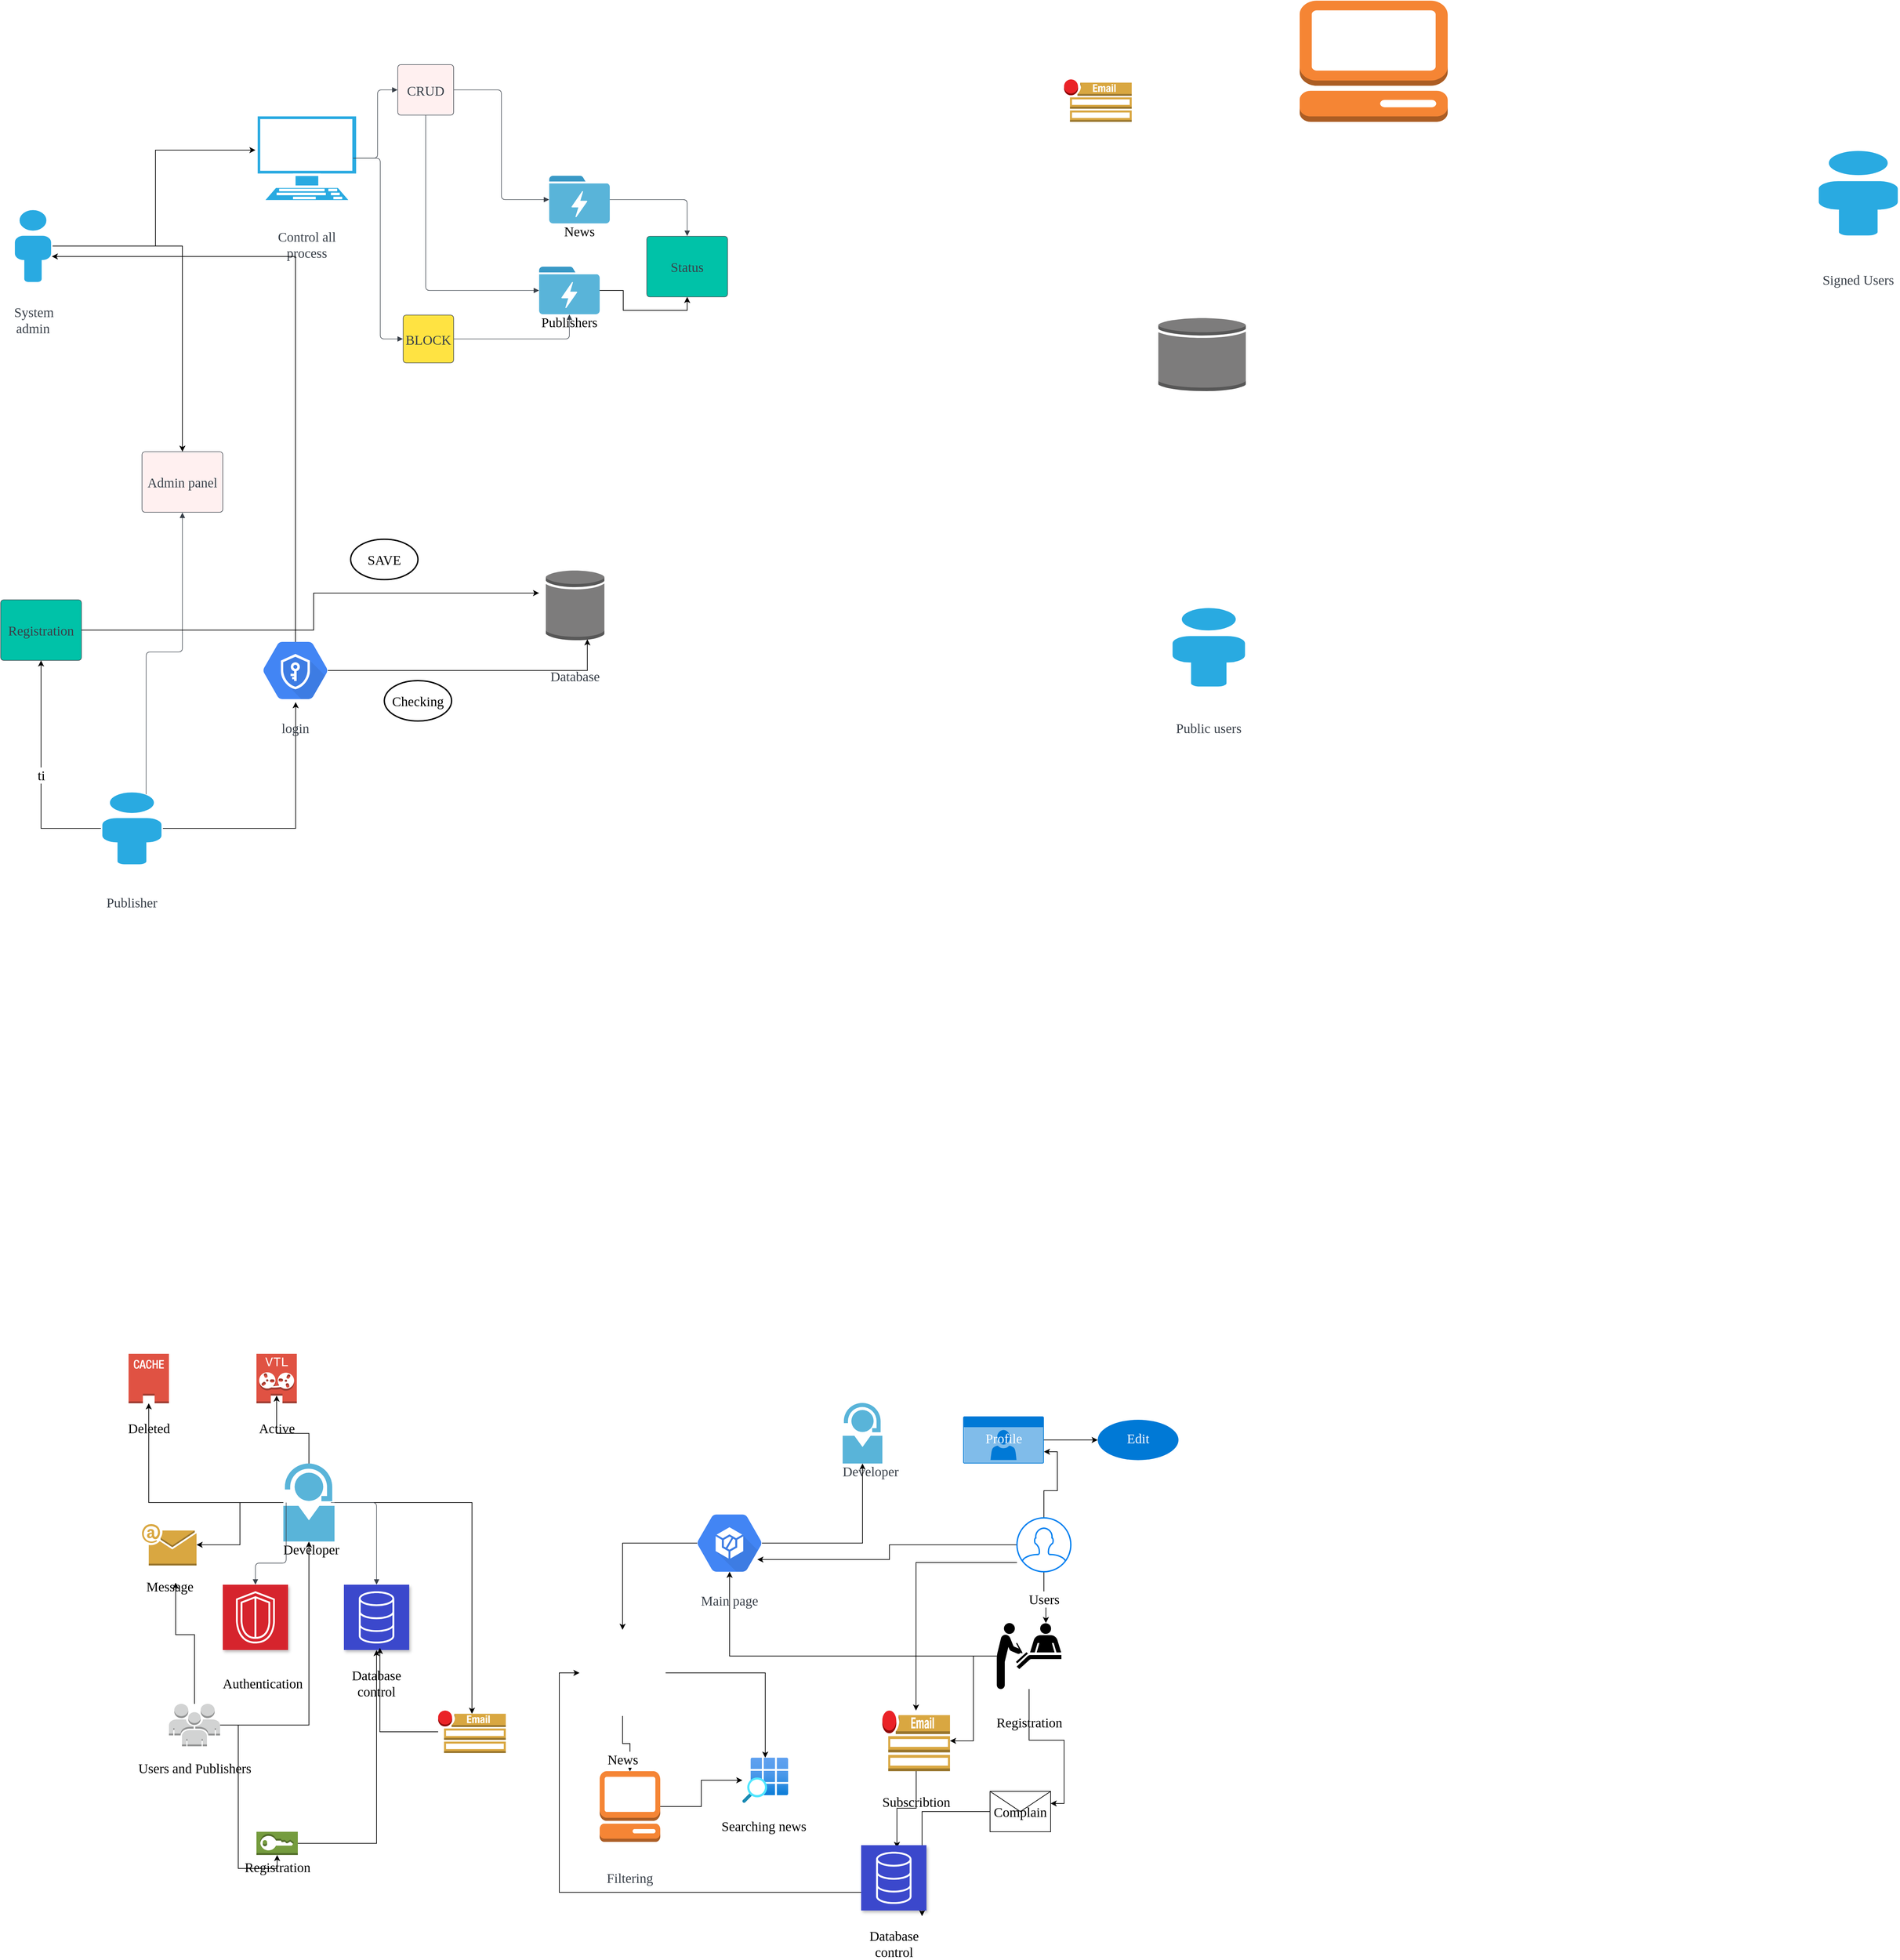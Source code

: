 <mxfile version="20.1.1" type="github">
  <diagram id="xcGwt7KqN-pnkv3arTzr" name="Page-1">
    <mxGraphModel dx="1955" dy="2288" grid="1" gridSize="10" guides="1" tooltips="1" connect="1" arrows="1" fold="1" page="1" pageScale="1" pageWidth="850" pageHeight="1100" math="0" shadow="0">
      <root>
        <mxCell id="0" />
        <mxCell id="1" parent="0" />
        <mxCell id="YuPIQEYtRNLdqr7uBslR-247" value="ti" style="edgeStyle=orthogonalEdgeStyle;rounded=0;orthogonalLoop=1;jettySize=auto;html=1;fontFamily=Times New Roman;verticalAlign=middle;fontSize=20;" parent="1" source="YuPIQEYtRNLdqr7uBslR-182" target="YuPIQEYtRNLdqr7uBslR-224" edge="1">
          <mxGeometry relative="1" as="geometry">
            <mxPoint x="142" y="429.5" as="targetPoint" />
          </mxGeometry>
        </mxCell>
        <mxCell id="YuPIQEYtRNLdqr7uBslR-248" style="edgeStyle=orthogonalEdgeStyle;rounded=0;orthogonalLoop=1;jettySize=auto;html=1;entryX=0.503;entryY=1.053;entryDx=0;entryDy=0;entryPerimeter=0;fontFamily=Times New Roman;verticalAlign=middle;fontSize=20;" parent="1" source="YuPIQEYtRNLdqr7uBslR-182" target="YuPIQEYtRNLdqr7uBslR-228" edge="1">
          <mxGeometry relative="1" as="geometry" />
        </mxCell>
        <UserObject label="Publisher" lucidchartObjectId="JqYiP7ZFZktO" id="YuPIQEYtRNLdqr7uBslR-182">
          <mxCell style="html=1;overflow=block;blockSpacing=1;whiteSpace=wrap;shape=mxgraph.networks.user_male;fillColor=#29AAE1;strokeColor=#ffffff;labelPosition=center;verticalLabelPosition=bottom;align=center;verticalAlign=middle;fontSize=20;fontColor=#3a414a;spacing=0;strokeOpacity=100;rounded=1;absoluteArcSize=1;arcSize=9;strokeWidth=0.8;fontFamily=Times New Roman;" parent="1" vertex="1">
            <mxGeometry x="190" y="375" width="90" height="109" as="geometry" />
          </mxCell>
        </UserObject>
        <UserObject label="Database" lucidchartObjectId="4rYiDA7Kpm_z" id="YuPIQEYtRNLdqr7uBslR-185">
          <mxCell style="html=1;overflow=block;blockSpacing=1;whiteSpace=wrap;shape=mxgraph.aws3.generic_database;labelPosition=center;verticalLabelPosition=bottom;align=center;verticalAlign=middle;pointerEvents=1;fontSize=20;fontColor=#3a414a;spacing=3.8;strokeColor=#3a414a;strokeOpacity=100;rounded=1;absoluteArcSize=1;arcSize=9;fillColor=#7D7C7C;strokeWidth=0.8;fontFamily=Times New Roman;" parent="1" vertex="1">
            <mxGeometry x="850" y="45" width="87" height="105" as="geometry" />
          </mxCell>
        </UserObject>
        <mxCell id="YuPIQEYtRNLdqr7uBslR-255" style="edgeStyle=orthogonalEdgeStyle;rounded=0;orthogonalLoop=1;jettySize=auto;html=1;entryX=-0.009;entryY=0.406;entryDx=0;entryDy=0;entryPerimeter=0;fontFamily=Times New Roman;verticalAlign=middle;fontSize=20;" parent="1" source="YuPIQEYtRNLdqr7uBslR-186" target="YuPIQEYtRNLdqr7uBslR-202" edge="1">
          <mxGeometry relative="1" as="geometry">
            <Array as="points">
              <mxPoint x="270" y="-435" />
              <mxPoint x="270" y="-578" />
            </Array>
          </mxGeometry>
        </mxCell>
        <mxCell id="QJUj09sbtwmFMDvBYPot-1" style="edgeStyle=orthogonalEdgeStyle;rounded=0;orthogonalLoop=1;jettySize=auto;html=1;entryX=0.5;entryY=0;entryDx=0;entryDy=0;fontFamily=Times New Roman;verticalAlign=middle;fontSize=20;" edge="1" parent="1" source="YuPIQEYtRNLdqr7uBslR-186" target="YuPIQEYtRNLdqr7uBslR-195">
          <mxGeometry relative="1" as="geometry" />
        </mxCell>
        <UserObject label="System admin" lucidchartObjectId="WCYi4cPJt~aV" id="YuPIQEYtRNLdqr7uBslR-186">
          <mxCell style="html=1;overflow=block;blockSpacing=1;whiteSpace=wrap;shape=mxgraph.networks.user_male;fillColor=#29AAE1;strokeColor=#ffffff;labelPosition=center;verticalLabelPosition=bottom;align=center;verticalAlign=middle;fontSize=20;fontColor=#3a414a;spacing=0;strokeOpacity=100;rounded=1;absoluteArcSize=1;arcSize=9;strokeWidth=0.8;fontFamily=Times New Roman;" parent="1" vertex="1">
            <mxGeometry x="60" y="-490" width="56" height="109" as="geometry" />
          </mxCell>
        </UserObject>
        <UserObject label="Admin panel" lucidchartObjectId="-SYiqgl0.JOg" id="YuPIQEYtRNLdqr7uBslR-195">
          <mxCell style="html=1;overflow=block;blockSpacing=1;whiteSpace=wrap;fontSize=20;fontColor=#3a414a;spacing=3.8;strokeColor=#3a414a;strokeOpacity=100;fillOpacity=100;rounded=1;absoluteArcSize=1;arcSize=9;fillColor=#fff0f0;strokeWidth=0.8;fontFamily=Times New Roman;verticalAlign=middle;" parent="1" vertex="1">
            <mxGeometry x="250" y="-130" width="120" height="90" as="geometry" />
          </mxCell>
        </UserObject>
        <UserObject label="" lucidchartObjectId="lTYiTFZFzEe." id="YuPIQEYtRNLdqr7uBslR-196">
          <mxCell style="html=1;jettySize=18;whiteSpace=wrap;fontSize=20;strokeColor=#3a414a;strokeOpacity=100;strokeWidth=0.8;rounded=1;arcSize=12;edgeStyle=orthogonalEdgeStyle;startArrow=none;endArrow=block;endFill=1;exitX=0.735;exitY=0.035;exitPerimeter=0;entryX=0.5;entryY=1.004;entryPerimeter=0;fontFamily=Times New Roman;verticalAlign=middle;" parent="1" source="YuPIQEYtRNLdqr7uBslR-182" target="YuPIQEYtRNLdqr7uBslR-195" edge="1">
            <mxGeometry width="100" height="100" relative="1" as="geometry">
              <Array as="points" />
            </mxGeometry>
          </mxCell>
        </UserObject>
        <UserObject label="Control all process" lucidchartObjectId="X4Yiy81jSBWd" id="YuPIQEYtRNLdqr7uBslR-202">
          <mxCell style="html=1;overflow=block;blockSpacing=1;whiteSpace=wrap;shape=mxgraph.networks.terminal;fillColor=#29AAE1;strokeColor=#ffffff;labelPosition=center;verticalLabelPosition=bottom;align=center;verticalAlign=middle;fontSize=20;fontColor=#3a414a;spacing=0;strokeOpacity=100;rounded=1;absoluteArcSize=1;arcSize=9;strokeWidth=0.8;fontFamily=Times New Roman;" parent="1" vertex="1">
            <mxGeometry x="420" y="-630" width="150" height="128" as="geometry" />
          </mxCell>
        </UserObject>
        <mxCell id="QJUj09sbtwmFMDvBYPot-6" style="edgeStyle=orthogonalEdgeStyle;rounded=0;orthogonalLoop=1;jettySize=auto;html=1;entryX=0.5;entryY=0.075;entryDx=0;entryDy=0;entryPerimeter=0;fontFamily=Times New Roman;verticalAlign=middle;fontSize=20;" edge="1" parent="1" source="YuPIQEYtRNLdqr7uBslR-204" target="QJUj09sbtwmFMDvBYPot-5">
          <mxGeometry relative="1" as="geometry" />
        </mxCell>
        <mxCell id="QJUj09sbtwmFMDvBYPot-9" style="edgeStyle=orthogonalEdgeStyle;rounded=0;orthogonalLoop=1;jettySize=auto;html=1;fontFamily=Times New Roman;verticalAlign=middle;fontSize=20;" edge="1" parent="1" source="YuPIQEYtRNLdqr7uBslR-204" target="QJUj09sbtwmFMDvBYPot-8">
          <mxGeometry relative="1" as="geometry" />
        </mxCell>
        <mxCell id="QJUj09sbtwmFMDvBYPot-17" style="edgeStyle=orthogonalEdgeStyle;rounded=0;orthogonalLoop=1;jettySize=auto;html=1;fontFamily=Times New Roman;verticalAlign=middle;fontSize=20;" edge="1" parent="1" source="YuPIQEYtRNLdqr7uBslR-204" target="QJUj09sbtwmFMDvBYPot-15">
          <mxGeometry relative="1" as="geometry" />
        </mxCell>
        <mxCell id="QJUj09sbtwmFMDvBYPot-18" style="edgeStyle=orthogonalEdgeStyle;rounded=0;orthogonalLoop=1;jettySize=auto;html=1;entryX=0.5;entryY=0.845;entryDx=0;entryDy=0;entryPerimeter=0;fontFamily=Times New Roman;verticalAlign=middle;fontSize=20;" edge="1" parent="1" source="YuPIQEYtRNLdqr7uBslR-204" target="QJUj09sbtwmFMDvBYPot-16">
          <mxGeometry relative="1" as="geometry" />
        </mxCell>
        <UserObject label="Developer&lt;br style=&quot;font-size: 20px;&quot;&gt;" lucidchartObjectId="T5Yi.VmzLWhx" id="YuPIQEYtRNLdqr7uBslR-204">
          <mxCell style="overflow=block;blockSpacing=1;whiteSpace=wrap;aspect=fixed;html=1;points=[];align=center;verticalAlign=middle;image;image=img/lib/mscae/Support.svg;fontSize=20;spacing=0;strokeColor=#3a414a;strokeOpacity=100;rounded=1;absoluteArcSize=1;arcSize=9;fillColor=#59B4D9;strokeWidth=0.8;fontFamily=Times New Roman;" parent="1" vertex="1">
            <mxGeometry x="460" y="1373" width="76" height="115.93" as="geometry" />
          </mxCell>
        </UserObject>
        <UserObject label="Developer" lucidchartObjectId="k6YihqqPkx-E" id="YuPIQEYtRNLdqr7uBslR-205">
          <mxCell style="overflow=block;blockSpacing=1;whiteSpace=wrap;aspect=fixed;html=1;points=[];align=center;verticalAlign=middle;image;image=img/lib/mscae/Support.svg;fontSize=20;fontColor=#3a414a;spacing=0;strokeColor=#3a414a;strokeOpacity=100;rounded=1;absoluteArcSize=1;arcSize=9;fillColor=#59B4D9;strokeWidth=0.8;fontFamily=Times New Roman;" parent="1" vertex="1">
            <mxGeometry x="1291" y="1283" width="59" height="90" as="geometry" />
          </mxCell>
        </UserObject>
        <UserObject label="" lucidchartObjectId="W6Yit52WJz5J" id="YuPIQEYtRNLdqr7uBslR-206">
          <mxCell style="html=1;jettySize=18;whiteSpace=wrap;fontSize=20;strokeColor=#3a414a;strokeOpacity=100;strokeWidth=0.8;rounded=1;arcSize=12;edgeStyle=orthogonalEdgeStyle;startArrow=none;endArrow=block;endFill=1;exitY=0.5;exitPerimeter=0;entryY=0.5;entryPerimeter=0;fontFamily=Times New Roman;verticalAlign=middle;" parent="1" source="YuPIQEYtRNLdqr7uBslR-204" target="YuPIQEYtRNLdqr7uBslR-204" edge="1">
            <mxGeometry width="100" height="100" relative="1" as="geometry">
              <Array as="points">
                <mxPoint x="460" y="1438" generated="1" />
                <mxPoint x="460" y="1438" generated="1" />
              </Array>
            </mxGeometry>
          </mxCell>
        </UserObject>
        <UserObject label="Authentication&lt;br style=&quot;font-size: 20px;&quot;&gt;" lucidchartObjectId="I9Yii-yrfU1V" id="YuPIQEYtRNLdqr7uBslR-208">
          <mxCell style="html=1;overflow=block;blockSpacing=1;whiteSpace=wrap;shape=mxgraph.aws4.resourceIcon;resIcon=mxgraph.aws4.security_identity_and_compliance;labelPosition=center;verticalLabelPosition=bottom;align=center;verticalAlign=middle;pointerEvents=1;fontSize=20;spacing=0;strokeColor=#ffffff;rounded=1;absoluteArcSize=1;arcSize=9;shadow=1;fillColor=#d6242d;strokeWidth=0.8;fontFamily=Times New Roman;" parent="1" vertex="1">
            <mxGeometry x="370" y="1553" width="97" height="97" as="geometry" />
          </mxCell>
        </UserObject>
        <UserObject label="Database control&lt;br style=&quot;font-size: 20px;&quot;&gt;" lucidchartObjectId="99YirCJPHeiX" id="YuPIQEYtRNLdqr7uBslR-209">
          <mxCell style="html=1;overflow=block;blockSpacing=1;whiteSpace=wrap;shape=mxgraph.aws4.resourceIcon;resIcon=mxgraph.aws4.database;labelPosition=center;verticalLabelPosition=bottom;align=center;verticalAlign=middle;pointerEvents=1;fontSize=20;spacing=0;strokeColor=#ffffff;rounded=1;absoluteArcSize=1;arcSize=9;shadow=1;fillColor=#3b48cc;strokeWidth=0.8;fontFamily=Times New Roman;" parent="1" vertex="1">
            <mxGeometry x="550" y="1553" width="97" height="97" as="geometry" />
          </mxCell>
        </UserObject>
        <UserObject label="" lucidchartObjectId="h-YidDqTquFX" id="YuPIQEYtRNLdqr7uBslR-210">
          <mxCell style="html=1;jettySize=18;whiteSpace=wrap;fontSize=20;strokeColor=#3a414a;strokeOpacity=100;strokeWidth=0.8;rounded=1;arcSize=12;edgeStyle=orthogonalEdgeStyle;startArrow=none;endArrow=block;endFill=1;exitX=0.055;exitY=0.5;exitPerimeter=0;entryX=0.5;entryY=0;entryPerimeter=0;fontFamily=Times New Roman;verticalAlign=middle;" parent="1" source="YuPIQEYtRNLdqr7uBslR-204" target="YuPIQEYtRNLdqr7uBslR-208" edge="1">
            <mxGeometry width="100" height="100" relative="1" as="geometry">
              <Array as="points" />
            </mxGeometry>
          </mxCell>
        </UserObject>
        <UserObject label="" lucidchartObjectId="k-YifS0LX.PO" id="YuPIQEYtRNLdqr7uBslR-211">
          <mxCell style="html=1;jettySize=18;whiteSpace=wrap;fontSize=20;strokeColor=#3a414a;strokeOpacity=100;strokeWidth=0.8;rounded=1;arcSize=12;edgeStyle=orthogonalEdgeStyle;startArrow=none;endArrow=block;endFill=1;exitX=0.929;exitY=0.5;exitPerimeter=0;entryX=0.5;entryY=0;entryPerimeter=0;fontFamily=Times New Roman;verticalAlign=middle;" parent="1" source="YuPIQEYtRNLdqr7uBslR-204" target="YuPIQEYtRNLdqr7uBslR-209" edge="1">
            <mxGeometry width="100" height="100" relative="1" as="geometry">
              <Array as="points" />
            </mxGeometry>
          </mxCell>
        </UserObject>
        <mxCell id="QJUj09sbtwmFMDvBYPot-25" style="edgeStyle=orthogonalEdgeStyle;rounded=0;orthogonalLoop=1;jettySize=auto;html=1;fontFamily=Times New Roman;verticalAlign=middle;fontSize=20;" edge="1" parent="1" source="YuPIQEYtRNLdqr7uBslR-212" target="QJUj09sbtwmFMDvBYPot-24">
          <mxGeometry relative="1" as="geometry" />
        </mxCell>
        <mxCell id="QJUj09sbtwmFMDvBYPot-44" style="edgeStyle=orthogonalEdgeStyle;rounded=0;orthogonalLoop=1;jettySize=auto;html=1;fontFamily=Times New Roman;verticalAlign=middle;fontSize=20;" edge="1" parent="1" source="YuPIQEYtRNLdqr7uBslR-212" target="YuPIQEYtRNLdqr7uBslR-205">
          <mxGeometry relative="1" as="geometry" />
        </mxCell>
        <UserObject label="Main page" lucidchartObjectId="9-YiL2jvR9W." id="YuPIQEYtRNLdqr7uBslR-212">
          <mxCell style="overflow=block;blockSpacing=1;whiteSpace=wrap;html=1;verticalLabelPosition=bottom;verticalAlign=middle;shape=mxgraph.gcp2.container_builder;fontSize=20;fontColor=#3a414a;spacing=0;strokeColor=#3a414a;strokeOpacity=100;fillOpacity=100;fillColor=#4285f4;strokeWidth=0.8;fontFamily=Times New Roman;" parent="1" vertex="1">
            <mxGeometry x="1075" y="1448.75" width="96" height="85" as="geometry" />
          </mxCell>
        </UserObject>
        <mxCell id="QJUj09sbtwmFMDvBYPot-28" style="edgeStyle=orthogonalEdgeStyle;rounded=0;orthogonalLoop=1;jettySize=auto;html=1;fontFamily=Times New Roman;verticalAlign=middle;fontSize=20;" edge="1" parent="1" source="YuPIQEYtRNLdqr7uBslR-213" target="QJUj09sbtwmFMDvBYPot-22">
          <mxGeometry relative="1" as="geometry" />
        </mxCell>
        <UserObject label="Filtering" lucidchartObjectId="8_Yi_r1ALaDi" id="YuPIQEYtRNLdqr7uBslR-213">
          <mxCell style="html=1;overflow=block;blockSpacing=1;whiteSpace=wrap;shape=mxgraph.aws3.management_console;labelPosition=center;verticalLabelPosition=bottom;align=center;verticalAlign=middle;pointerEvents=1;fontSize=20;fontColor=#3a414a;spacing=3.8;strokeColor=#3a414a;strokeOpacity=100;rounded=1;absoluteArcSize=1;arcSize=9;fillColor=#f58535;strokeWidth=0.8;fontFamily=Times New Roman;" parent="1" vertex="1">
            <mxGeometry x="930" y="1830" width="90" height="105" as="geometry" />
          </mxCell>
        </UserObject>
        <mxCell id="YuPIQEYtRNLdqr7uBslR-250" style="edgeStyle=orthogonalEdgeStyle;rounded=0;orthogonalLoop=1;jettySize=auto;html=1;entryX=-0.115;entryY=0.333;entryDx=0;entryDy=0;entryPerimeter=0;fontFamily=Times New Roman;verticalAlign=middle;fontSize=20;" parent="1" source="YuPIQEYtRNLdqr7uBslR-224" target="YuPIQEYtRNLdqr7uBslR-185" edge="1">
          <mxGeometry relative="1" as="geometry" />
        </mxCell>
        <UserObject label="Registration" lucidchartObjectId="V-AyXlkCTLcH" id="YuPIQEYtRNLdqr7uBslR-224">
          <mxCell style="html=1;overflow=block;blockSpacing=1;whiteSpace=wrap;fontSize=20;fontColor=#3a414a;spacing=3.8;strokeColor=#3a414a;strokeOpacity=100;fillOpacity=100;rounded=1;absoluteArcSize=1;arcSize=9;fillColor=#00c2a8;strokeWidth=0.8;fontFamily=Times New Roman;verticalAlign=middle;" parent="1" vertex="1">
            <mxGeometry x="40" y="90" width="120" height="90" as="geometry" />
          </mxCell>
        </UserObject>
        <mxCell id="YuPIQEYtRNLdqr7uBslR-249" style="edgeStyle=orthogonalEdgeStyle;rounded=0;orthogonalLoop=1;jettySize=auto;html=1;entryX=0.709;entryY=0.987;entryDx=0;entryDy=0;entryPerimeter=0;fontFamily=Times New Roman;verticalAlign=middle;fontSize=20;" parent="1" source="YuPIQEYtRNLdqr7uBslR-228" target="YuPIQEYtRNLdqr7uBslR-185" edge="1">
          <mxGeometry relative="1" as="geometry" />
        </mxCell>
        <mxCell id="YuPIQEYtRNLdqr7uBslR-254" style="edgeStyle=orthogonalEdgeStyle;rounded=0;orthogonalLoop=1;jettySize=auto;html=1;fontFamily=Times New Roman;verticalAlign=middle;fontSize=20;" parent="1" source="YuPIQEYtRNLdqr7uBslR-228" target="YuPIQEYtRNLdqr7uBslR-186" edge="1">
          <mxGeometry relative="1" as="geometry">
            <Array as="points">
              <mxPoint x="478" y="-420" />
            </Array>
          </mxGeometry>
        </mxCell>
        <UserObject label="login" lucidchartObjectId="-.Ayxru7y3Yt" id="YuPIQEYtRNLdqr7uBslR-228">
          <mxCell style="overflow=block;blockSpacing=1;whiteSpace=wrap;html=1;verticalLabelPosition=bottom;verticalAlign=middle;shape=mxgraph.gcp2.key_management_service;fontSize=20;fontColor=#3a414a;spacing=0;strokeColor=#3a414a;strokeOpacity=100;fillOpacity=100;fillColor=#4285f4;strokeWidth=0.8;fontFamily=Times New Roman;" parent="1" vertex="1">
            <mxGeometry x="430" y="152.5" width="96" height="85" as="geometry" />
          </mxCell>
        </UserObject>
        <UserObject label="News" lucidchartObjectId="0~AyOjOtVgyL" id="YuPIQEYtRNLdqr7uBslR-229">
          <mxCell style="overflow=block;blockSpacing=1;whiteSpace=wrap;aspect=fixed;html=1;points=[];align=center;verticalAlign=middle;image;image=img/lib/mscae/Data_Lake_Store.svg;fontSize=20;spacing=0;strokeColor=#3a414a;strokeOpacity=100;rounded=1;absoluteArcSize=1;arcSize=9;fillColor=#59b4d9;strokeWidth=0.8;fontFamily=Times New Roman;" parent="1" vertex="1">
            <mxGeometry x="855" y="-540" width="90" height="71" as="geometry" />
          </mxCell>
        </UserObject>
        <UserObject label="CRUD" lucidchartObjectId="KaByhbmFNHv8" id="YuPIQEYtRNLdqr7uBslR-230">
          <mxCell style="html=1;overflow=block;blockSpacing=1;whiteSpace=wrap;fontSize=20;fontColor=#3a414a;spacing=3.8;strokeColor=#3a414a;strokeOpacity=100;fillOpacity=100;rounded=1;absoluteArcSize=1;arcSize=9;fillColor=#fff0f0;strokeWidth=0.8;fontFamily=Times New Roman;verticalAlign=middle;" parent="1" vertex="1">
            <mxGeometry x="630" y="-705" width="83" height="75" as="geometry" />
          </mxCell>
        </UserObject>
        <mxCell id="YuPIQEYtRNLdqr7uBslR-245" style="edgeStyle=orthogonalEdgeStyle;rounded=0;orthogonalLoop=1;jettySize=auto;html=1;entryX=0.5;entryY=1;entryDx=0;entryDy=0;fontFamily=Times New Roman;verticalAlign=middle;fontSize=20;" parent="1" source="YuPIQEYtRNLdqr7uBslR-231" target="YuPIQEYtRNLdqr7uBslR-240" edge="1">
          <mxGeometry relative="1" as="geometry">
            <mxPoint x="1010" y="-250" as="targetPoint" />
          </mxGeometry>
        </mxCell>
        <UserObject label="Publishers" lucidchartObjectId="BbByX57SyhOl" id="YuPIQEYtRNLdqr7uBslR-231">
          <mxCell style="overflow=block;blockSpacing=1;whiteSpace=wrap;aspect=fixed;html=1;points=[];align=center;verticalAlign=middle;image;image=img/lib/mscae/Data_Lake_Store.svg;fontSize=20;spacing=0;strokeColor=#3a414a;strokeOpacity=100;rounded=1;absoluteArcSize=1;arcSize=9;fillColor=#59b4d9;strokeWidth=0.8;fontFamily=Times New Roman;" parent="1" vertex="1">
            <mxGeometry x="840" y="-405" width="90" height="71" as="geometry" />
          </mxCell>
        </UserObject>
        <UserObject label="BLOCK" lucidchartObjectId="7bByJSLA_6Ru" id="YuPIQEYtRNLdqr7uBslR-232">
          <mxCell style="html=1;overflow=block;blockSpacing=1;whiteSpace=wrap;fontSize=20;fontColor=#3a414a;spacing=3.8;strokeColor=#3a414a;strokeOpacity=100;fillOpacity=100;rounded=1;absoluteArcSize=1;arcSize=9;fillColor=#ffe342;strokeWidth=0.8;fontFamily=Times New Roman;verticalAlign=middle;" parent="1" vertex="1">
            <mxGeometry x="638" y="-333" width="75" height="71" as="geometry" />
          </mxCell>
        </UserObject>
        <UserObject label="" lucidchartObjectId="EcByC0_M~Lye" id="YuPIQEYtRNLdqr7uBslR-233">
          <mxCell style="html=1;jettySize=18;whiteSpace=wrap;fontSize=20;strokeColor=#3a414a;strokeOpacity=100;strokeWidth=0.8;rounded=1;arcSize=12;edgeStyle=orthogonalEdgeStyle;startArrow=none;endArrow=block;endFill=1;exitX=0.958;exitY=0.5;exitPerimeter=0;entryX=-0.004;entryY=0.5;entryPerimeter=0;fontFamily=Times New Roman;verticalAlign=middle;" parent="1" source="YuPIQEYtRNLdqr7uBslR-202" target="YuPIQEYtRNLdqr7uBslR-230" edge="1">
            <mxGeometry width="100" height="100" relative="1" as="geometry">
              <Array as="points" />
            </mxGeometry>
          </mxCell>
        </UserObject>
        <UserObject label="" lucidchartObjectId="HcByieZ5gsJX" id="YuPIQEYtRNLdqr7uBslR-234">
          <mxCell style="html=1;jettySize=18;whiteSpace=wrap;fontSize=20;strokeColor=#3a414a;strokeOpacity=100;strokeWidth=0.8;rounded=1;arcSize=12;edgeStyle=orthogonalEdgeStyle;startArrow=none;endArrow=block;endFill=1;exitX=1.004;exitY=0.5;exitPerimeter=0;entryX=0;entryY=0.5;entryPerimeter=0;fontFamily=Times New Roman;verticalAlign=middle;" parent="1" source="YuPIQEYtRNLdqr7uBslR-230" target="YuPIQEYtRNLdqr7uBslR-229" edge="1">
            <mxGeometry width="100" height="100" relative="1" as="geometry">
              <Array as="points" />
            </mxGeometry>
          </mxCell>
        </UserObject>
        <UserObject label="" lucidchartObjectId="LcByq-Xw.HKr" id="YuPIQEYtRNLdqr7uBslR-235">
          <mxCell style="html=1;jettySize=18;whiteSpace=wrap;fontSize=20;strokeColor=#3a414a;strokeOpacity=100;strokeWidth=0.8;rounded=1;arcSize=12;edgeStyle=orthogonalEdgeStyle;startArrow=none;endArrow=block;endFill=1;exitX=0.5;exitY=1.005;exitPerimeter=0;entryX=0;entryY=0.5;entryPerimeter=0;fontFamily=Times New Roman;verticalAlign=middle;" parent="1" source="YuPIQEYtRNLdqr7uBslR-230" target="YuPIQEYtRNLdqr7uBslR-231" edge="1">
            <mxGeometry width="100" height="100" relative="1" as="geometry">
              <Array as="points" />
            </mxGeometry>
          </mxCell>
        </UserObject>
        <UserObject label="" lucidchartObjectId="ScByRrMbDwM." id="YuPIQEYtRNLdqr7uBslR-236">
          <mxCell style="html=1;jettySize=18;whiteSpace=wrap;fontSize=20;strokeColor=#3a414a;strokeOpacity=100;strokeWidth=0.8;rounded=1;arcSize=12;edgeStyle=orthogonalEdgeStyle;startArrow=none;endArrow=block;endFill=1;exitX=0.958;exitY=0.5;exitPerimeter=0;entryX=-0.005;entryY=0.5;entryPerimeter=0;fontFamily=Times New Roman;verticalAlign=middle;" parent="1" source="YuPIQEYtRNLdqr7uBslR-202" target="YuPIQEYtRNLdqr7uBslR-232" edge="1">
            <mxGeometry width="100" height="100" relative="1" as="geometry">
              <Array as="points" />
            </mxGeometry>
          </mxCell>
        </UserObject>
        <UserObject label="" lucidchartObjectId="VcByOzjFxPzY" id="YuPIQEYtRNLdqr7uBslR-237">
          <mxCell style="html=1;jettySize=18;whiteSpace=wrap;fontSize=20;strokeColor=#3a414a;strokeOpacity=100;strokeWidth=0.8;rounded=1;arcSize=12;edgeStyle=orthogonalEdgeStyle;startArrow=none;endArrow=block;endFill=1;exitX=1.005;exitY=0.5;exitPerimeter=0;entryX=0.5;entryY=1;entryPerimeter=0;fontFamily=Times New Roman;verticalAlign=middle;" parent="1" source="YuPIQEYtRNLdqr7uBslR-232" target="YuPIQEYtRNLdqr7uBslR-231" edge="1">
            <mxGeometry width="100" height="100" relative="1" as="geometry">
              <Array as="points" />
            </mxGeometry>
          </mxCell>
        </UserObject>
        <UserObject label="Status" lucidchartObjectId="sgByVn6cFwpp" id="YuPIQEYtRNLdqr7uBslR-240">
          <mxCell style="html=1;overflow=block;blockSpacing=1;whiteSpace=wrap;fontSize=20;fontColor=#3a414a;spacing=3.8;strokeColor=#3a414a;strokeOpacity=100;fillOpacity=100;rounded=1;absoluteArcSize=1;arcSize=9;fillColor=#00c2a8;strokeWidth=0.8;fontFamily=Times New Roman;verticalAlign=middle;" parent="1" vertex="1">
            <mxGeometry x="1000" y="-450" width="120" height="90" as="geometry" />
          </mxCell>
        </UserObject>
        <UserObject label="" lucidchartObjectId="IgByd2TzZuli" id="YuPIQEYtRNLdqr7uBslR-241">
          <mxCell style="html=1;jettySize=18;whiteSpace=wrap;fontSize=20;strokeColor=#3a414a;strokeOpacity=100;strokeWidth=0.8;rounded=1;arcSize=12;edgeStyle=orthogonalEdgeStyle;startArrow=none;endArrow=block;endFill=1;exitX=1;exitY=0.5;exitPerimeter=0;entryX=0.5;entryY=-0.004;entryPerimeter=0;fontFamily=Times New Roman;verticalAlign=middle;" parent="1" source="YuPIQEYtRNLdqr7uBslR-229" target="YuPIQEYtRNLdqr7uBslR-240" edge="1">
            <mxGeometry width="100" height="100" relative="1" as="geometry">
              <Array as="points" />
            </mxGeometry>
          </mxCell>
        </UserObject>
        <mxCell id="YuPIQEYtRNLdqr7uBslR-251" value="SAVE&lt;br style=&quot;font-size: 20px;&quot;&gt;" style="strokeWidth=2;html=1;shape=mxgraph.flowchart.start_1;whiteSpace=wrap;fontFamily=Times New Roman;verticalAlign=middle;fontSize=20;" parent="1" vertex="1">
          <mxGeometry x="560" width="100" height="60" as="geometry" />
        </mxCell>
        <mxCell id="YuPIQEYtRNLdqr7uBslR-253" value="Checking" style="strokeWidth=2;html=1;shape=mxgraph.flowchart.start_1;whiteSpace=wrap;fontFamily=Times New Roman;verticalAlign=middle;fontSize=20;" parent="1" vertex="1">
          <mxGeometry x="610" y="210" width="100" height="60" as="geometry" />
        </mxCell>
        <mxCell id="QJUj09sbtwmFMDvBYPot-4" style="edgeStyle=orthogonalEdgeStyle;rounded=0;orthogonalLoop=1;jettySize=auto;html=1;fontFamily=Times New Roman;verticalAlign=middle;fontSize=20;" edge="1" parent="1" source="QJUj09sbtwmFMDvBYPot-3" target="YuPIQEYtRNLdqr7uBslR-204">
          <mxGeometry relative="1" as="geometry" />
        </mxCell>
        <mxCell id="QJUj09sbtwmFMDvBYPot-10" style="edgeStyle=orthogonalEdgeStyle;rounded=0;orthogonalLoop=1;jettySize=auto;html=1;entryX=0.617;entryY=1.415;entryDx=0;entryDy=0;entryPerimeter=0;fontFamily=Times New Roman;verticalAlign=middle;fontSize=20;" edge="1" parent="1" source="QJUj09sbtwmFMDvBYPot-3" target="QJUj09sbtwmFMDvBYPot-8">
          <mxGeometry relative="1" as="geometry" />
        </mxCell>
        <mxCell id="QJUj09sbtwmFMDvBYPot-12" style="edgeStyle=orthogonalEdgeStyle;rounded=0;orthogonalLoop=1;jettySize=auto;html=1;entryX=0.5;entryY=1;entryDx=0;entryDy=0;entryPerimeter=0;fontFamily=Times New Roman;verticalAlign=middle;fontSize=20;" edge="1" parent="1" source="QJUj09sbtwmFMDvBYPot-3" target="QJUj09sbtwmFMDvBYPot-11">
          <mxGeometry relative="1" as="geometry" />
        </mxCell>
        <mxCell id="QJUj09sbtwmFMDvBYPot-3" value="Users and Publishers&lt;br style=&quot;font-size: 20px;&quot;&gt;" style="outlineConnect=0;dashed=0;verticalLabelPosition=bottom;verticalAlign=middle;align=center;html=1;shape=mxgraph.aws3.users;fillColor=#D2D3D3;gradientColor=none;fontFamily=Times New Roman;fontSize=20;" vertex="1" parent="1">
          <mxGeometry x="290" y="1730" width="76" height="63" as="geometry" />
        </mxCell>
        <mxCell id="QJUj09sbtwmFMDvBYPot-20" style="edgeStyle=orthogonalEdgeStyle;rounded=0;orthogonalLoop=1;jettySize=auto;html=1;entryX=0.551;entryY=0.968;entryDx=0;entryDy=0;entryPerimeter=0;fontFamily=Times New Roman;verticalAlign=middle;fontSize=20;" edge="1" parent="1" source="QJUj09sbtwmFMDvBYPot-5" target="YuPIQEYtRNLdqr7uBslR-209">
          <mxGeometry relative="1" as="geometry" />
        </mxCell>
        <mxCell id="QJUj09sbtwmFMDvBYPot-5" value="" style="outlineConnect=0;dashed=0;verticalLabelPosition=bottom;verticalAlign=middle;align=center;html=1;shape=mxgraph.aws3.email_notification;fillColor=#D9A741;gradientColor=none;fontFamily=Times New Roman;fontSize=20;" vertex="1" parent="1">
          <mxGeometry x="690" y="1740" width="100.5" height="63" as="geometry" />
        </mxCell>
        <mxCell id="QJUj09sbtwmFMDvBYPot-8" value="Message" style="outlineConnect=0;dashed=0;verticalLabelPosition=bottom;verticalAlign=middle;align=center;html=1;shape=mxgraph.aws3.email;fillColor=#D9A741;gradientColor=none;fontFamily=Times New Roman;fontSize=20;" vertex="1" parent="1">
          <mxGeometry x="250" y="1463" width="81" height="61.5" as="geometry" />
        </mxCell>
        <mxCell id="QJUj09sbtwmFMDvBYPot-19" style="edgeStyle=orthogonalEdgeStyle;rounded=0;orthogonalLoop=1;jettySize=auto;html=1;fontFamily=Times New Roman;verticalAlign=middle;fontSize=20;" edge="1" parent="1" source="QJUj09sbtwmFMDvBYPot-11" target="YuPIQEYtRNLdqr7uBslR-209">
          <mxGeometry relative="1" as="geometry" />
        </mxCell>
        <mxCell id="QJUj09sbtwmFMDvBYPot-11" value="Registration&lt;br style=&quot;font-size: 20px;&quot;&gt;" style="outlineConnect=0;dashed=0;verticalLabelPosition=bottom;verticalAlign=middle;align=center;html=1;shape=mxgraph.aws3.sts;fillColor=#759C3E;gradientColor=none;fontFamily=Times New Roman;fontSize=20;" vertex="1" parent="1">
          <mxGeometry x="420" y="1920" width="61.5" height="34.5" as="geometry" />
        </mxCell>
        <mxCell id="QJUj09sbtwmFMDvBYPot-15" value="Deleted" style="outlineConnect=0;dashed=0;verticalLabelPosition=bottom;verticalAlign=middle;align=center;html=1;shape=mxgraph.aws3.cached_volume;fillColor=#E05243;gradientColor=none;fontFamily=Times New Roman;fontSize=20;" vertex="1" parent="1">
          <mxGeometry x="230" y="1210" width="60" height="73.5" as="geometry" />
        </mxCell>
        <mxCell id="QJUj09sbtwmFMDvBYPot-16" value="Active&lt;br style=&quot;font-size: 20px;&quot;&gt;" style="outlineConnect=0;dashed=0;verticalLabelPosition=bottom;verticalAlign=middle;align=center;html=1;shape=mxgraph.aws3.virtual_tape_library;fillColor=#E05243;gradientColor=none;fontFamily=Times New Roman;fontSize=20;" vertex="1" parent="1">
          <mxGeometry x="420" y="1210" width="60" height="73.5" as="geometry" />
        </mxCell>
        <mxCell id="QJUj09sbtwmFMDvBYPot-22" value="Searching news&amp;nbsp;&lt;br style=&quot;font-size: 20px;&quot;&gt;" style="aspect=fixed;html=1;points=[];align=center;image;fontSize=20;image=img/lib/azure2/general/Search_Grid.svg;fontFamily=Times New Roman;verticalAlign=middle;" vertex="1" parent="1">
          <mxGeometry x="1142" y="1810" width="68" height="67" as="geometry" />
        </mxCell>
        <mxCell id="QJUj09sbtwmFMDvBYPot-26" style="edgeStyle=orthogonalEdgeStyle;rounded=0;orthogonalLoop=1;jettySize=auto;html=1;fontFamily=Times New Roman;verticalAlign=middle;fontSize=20;" edge="1" parent="1" source="QJUj09sbtwmFMDvBYPot-24" target="QJUj09sbtwmFMDvBYPot-22">
          <mxGeometry relative="1" as="geometry" />
        </mxCell>
        <mxCell id="QJUj09sbtwmFMDvBYPot-27" style="edgeStyle=orthogonalEdgeStyle;rounded=0;orthogonalLoop=1;jettySize=auto;html=1;fontFamily=Times New Roman;verticalAlign=middle;fontSize=20;" edge="1" parent="1" source="QJUj09sbtwmFMDvBYPot-24" target="YuPIQEYtRNLdqr7uBslR-213">
          <mxGeometry relative="1" as="geometry" />
        </mxCell>
        <mxCell id="QJUj09sbtwmFMDvBYPot-52" value="" style="edgeStyle=orthogonalEdgeStyle;rounded=0;orthogonalLoop=1;jettySize=auto;html=1;fontFamily=Times New Roman;verticalAlign=middle;fontSize=20;" edge="1" parent="1" source="QJUj09sbtwmFMDvBYPot-24" target="YuPIQEYtRNLdqr7uBslR-213">
          <mxGeometry relative="1" as="geometry" />
        </mxCell>
        <mxCell id="QJUj09sbtwmFMDvBYPot-24" value="News" style="shape=image;html=1;verticalAlign=middle;verticalLabelPosition=bottom;labelBackgroundColor=#ffffff;imageAspect=0;aspect=fixed;image=https://cdn1.iconfinder.com/data/icons/ui-essential-17/32/UI_Essential_Outline_2_essential-app-ui-news-feed-128.png;fontFamily=Times New Roman;fontSize=20;" vertex="1" parent="1">
          <mxGeometry x="900" y="1620" width="128" height="128" as="geometry" />
        </mxCell>
        <mxCell id="QJUj09sbtwmFMDvBYPot-33" style="edgeStyle=orthogonalEdgeStyle;rounded=0;orthogonalLoop=1;jettySize=auto;html=1;entryX=0.76;entryY=0;entryDx=0;entryDy=0;entryPerimeter=0;fontFamily=Times New Roman;verticalAlign=middle;fontSize=20;" edge="1" parent="1" source="QJUj09sbtwmFMDvBYPot-29" target="QJUj09sbtwmFMDvBYPot-32">
          <mxGeometry relative="1" as="geometry" />
        </mxCell>
        <mxCell id="QJUj09sbtwmFMDvBYPot-39" style="edgeStyle=orthogonalEdgeStyle;rounded=0;orthogonalLoop=1;jettySize=auto;html=1;fontFamily=Times New Roman;verticalAlign=middle;fontSize=20;" edge="1" parent="1" source="QJUj09sbtwmFMDvBYPot-29" target="QJUj09sbtwmFMDvBYPot-37">
          <mxGeometry relative="1" as="geometry">
            <Array as="points">
              <mxPoint x="1400" y="1520" />
            </Array>
          </mxGeometry>
        </mxCell>
        <mxCell id="QJUj09sbtwmFMDvBYPot-47" style="edgeStyle=orthogonalEdgeStyle;rounded=0;orthogonalLoop=1;jettySize=auto;html=1;entryX=0.929;entryY=0.787;entryDx=0;entryDy=0;entryPerimeter=0;fontFamily=Times New Roman;verticalAlign=middle;fontSize=20;" edge="1" parent="1" source="QJUj09sbtwmFMDvBYPot-29" target="YuPIQEYtRNLdqr7uBslR-212">
          <mxGeometry relative="1" as="geometry" />
        </mxCell>
        <mxCell id="QJUj09sbtwmFMDvBYPot-54" style="edgeStyle=orthogonalEdgeStyle;rounded=0;orthogonalLoop=1;jettySize=auto;html=1;entryX=1;entryY=0.75;entryDx=0;entryDy=0;entryPerimeter=0;fontFamily=Times New Roman;verticalAlign=middle;fontSize=20;" edge="1" parent="1" source="QJUj09sbtwmFMDvBYPot-29" target="QJUj09sbtwmFMDvBYPot-53">
          <mxGeometry relative="1" as="geometry" />
        </mxCell>
        <mxCell id="QJUj09sbtwmFMDvBYPot-29" value="Users&lt;br style=&quot;font-size: 20px;&quot;&gt;" style="html=1;verticalLabelPosition=bottom;align=center;labelBackgroundColor=#ffffff;verticalAlign=middle;strokeWidth=2;strokeColor=#0080F0;shadow=0;dashed=0;shape=mxgraph.ios7.icons.user;fontFamily=Times New Roman;fontSize=20;" vertex="1" parent="1">
          <mxGeometry x="1550" y="1453.75" width="80" height="80" as="geometry" />
        </mxCell>
        <mxCell id="QJUj09sbtwmFMDvBYPot-34" style="edgeStyle=orthogonalEdgeStyle;rounded=0;orthogonalLoop=1;jettySize=auto;html=1;fontFamily=Times New Roman;verticalAlign=middle;fontSize=20;" edge="1" parent="1" source="QJUj09sbtwmFMDvBYPot-32" target="YuPIQEYtRNLdqr7uBslR-212">
          <mxGeometry relative="1" as="geometry" />
        </mxCell>
        <mxCell id="QJUj09sbtwmFMDvBYPot-42" style="edgeStyle=orthogonalEdgeStyle;rounded=0;orthogonalLoop=1;jettySize=auto;html=1;entryX=1;entryY=0.5;entryDx=0;entryDy=0;entryPerimeter=0;fontFamily=Times New Roman;verticalAlign=middle;fontSize=20;" edge="1" parent="1" source="QJUj09sbtwmFMDvBYPot-32" target="QJUj09sbtwmFMDvBYPot-37">
          <mxGeometry relative="1" as="geometry" />
        </mxCell>
        <mxCell id="QJUj09sbtwmFMDvBYPot-43" style="edgeStyle=orthogonalEdgeStyle;rounded=0;orthogonalLoop=1;jettySize=auto;html=1;entryX=1;entryY=0.3;entryDx=0;entryDy=0;fontFamily=Times New Roman;verticalAlign=middle;fontSize=20;" edge="1" parent="1" source="QJUj09sbtwmFMDvBYPot-32" target="QJUj09sbtwmFMDvBYPot-38">
          <mxGeometry relative="1" as="geometry" />
        </mxCell>
        <mxCell id="QJUj09sbtwmFMDvBYPot-32" value="Registration" style="shape=mxgraph.signs.healthcare.registration;html=1;pointerEvents=1;fillColor=#000000;strokeColor=none;verticalLabelPosition=bottom;verticalAlign=middle;align=center;fontFamily=Times New Roman;fontSize=20;" vertex="1" parent="1">
          <mxGeometry x="1520" y="1610" width="96" height="98" as="geometry" />
        </mxCell>
        <mxCell id="QJUj09sbtwmFMDvBYPot-50" style="edgeStyle=orthogonalEdgeStyle;rounded=0;orthogonalLoop=1;jettySize=auto;html=1;entryX=0.548;entryY=0.041;entryDx=0;entryDy=0;entryPerimeter=0;fontFamily=Times New Roman;verticalAlign=middle;fontSize=20;" edge="1" parent="1" source="QJUj09sbtwmFMDvBYPot-37" target="QJUj09sbtwmFMDvBYPot-48">
          <mxGeometry relative="1" as="geometry" />
        </mxCell>
        <mxCell id="QJUj09sbtwmFMDvBYPot-37" value="Subscribtion&lt;br style=&quot;font-size: 20px;&quot;&gt;" style="outlineConnect=0;dashed=0;verticalLabelPosition=bottom;verticalAlign=middle;align=center;html=1;shape=mxgraph.aws3.email_notification;fillColor=#D9A741;gradientColor=none;fontFamily=Times New Roman;fontSize=20;" vertex="1" parent="1">
          <mxGeometry x="1350" y="1740" width="100.5" height="90" as="geometry" />
        </mxCell>
        <mxCell id="QJUj09sbtwmFMDvBYPot-49" style="edgeStyle=orthogonalEdgeStyle;rounded=0;orthogonalLoop=1;jettySize=auto;html=1;entryX=0.933;entryY=1.086;entryDx=0;entryDy=0;entryPerimeter=0;fontFamily=Times New Roman;verticalAlign=middle;fontSize=20;" edge="1" parent="1" source="QJUj09sbtwmFMDvBYPot-38" target="QJUj09sbtwmFMDvBYPot-48">
          <mxGeometry relative="1" as="geometry" />
        </mxCell>
        <mxCell id="QJUj09sbtwmFMDvBYPot-38" value="Complain" style="shape=message;html=1;whiteSpace=wrap;html=1;outlineConnect=0;fontFamily=Times New Roman;verticalAlign=middle;fontSize=20;" vertex="1" parent="1">
          <mxGeometry x="1510" y="1860" width="90" height="60" as="geometry" />
        </mxCell>
        <mxCell id="QJUj09sbtwmFMDvBYPot-51" style="edgeStyle=orthogonalEdgeStyle;rounded=0;orthogonalLoop=1;jettySize=auto;html=1;fontFamily=Times New Roman;verticalAlign=middle;fontSize=20;" edge="1" parent="1" source="QJUj09sbtwmFMDvBYPot-48" target="QJUj09sbtwmFMDvBYPot-24">
          <mxGeometry relative="1" as="geometry">
            <mxPoint x="880" y="1720" as="targetPoint" />
            <Array as="points">
              <mxPoint x="870" y="2010" />
              <mxPoint x="870" y="1684" />
            </Array>
          </mxGeometry>
        </mxCell>
        <UserObject label="Database control&lt;br style=&quot;font-size: 20px;&quot;&gt;" lucidchartObjectId="99YirCJPHeiX" id="QJUj09sbtwmFMDvBYPot-48">
          <mxCell style="html=1;overflow=block;blockSpacing=1;whiteSpace=wrap;shape=mxgraph.aws4.resourceIcon;resIcon=mxgraph.aws4.database;labelPosition=center;verticalLabelPosition=bottom;align=center;verticalAlign=middle;pointerEvents=1;fontSize=20;spacing=0;strokeColor=#ffffff;rounded=1;absoluteArcSize=1;arcSize=9;shadow=1;fillColor=#3b48cc;strokeWidth=0.8;fontFamily=Times New Roman;" vertex="1" parent="1">
            <mxGeometry x="1318.5" y="1940" width="97" height="97" as="geometry" />
          </mxCell>
        </UserObject>
        <mxCell id="QJUj09sbtwmFMDvBYPot-56" value="" style="edgeStyle=orthogonalEdgeStyle;rounded=0;orthogonalLoop=1;jettySize=auto;html=1;fontFamily=Times New Roman;verticalAlign=middle;fontSize=20;" edge="1" parent="1" source="QJUj09sbtwmFMDvBYPot-53" target="QJUj09sbtwmFMDvBYPot-55">
          <mxGeometry relative="1" as="geometry" />
        </mxCell>
        <mxCell id="QJUj09sbtwmFMDvBYPot-53" value="Profile" style="html=1;strokeColor=none;fillColor=#0079D6;labelPosition=center;verticalLabelPosition=middle;verticalAlign=middle;align=center;fontSize=20;outlineConnect=0;spacingTop=-6;fontColor=#FFFFFF;sketch=0;shape=mxgraph.sitemap.profile;fontFamily=Times New Roman;" vertex="1" parent="1">
          <mxGeometry x="1470" y="1303" width="120" height="70" as="geometry" />
        </mxCell>
        <mxCell id="QJUj09sbtwmFMDvBYPot-55" value="Edit" style="ellipse;whiteSpace=wrap;html=1;verticalAlign=middle;fillColor=#0079D6;strokeColor=none;fontColor=#FFFFFF;spacingTop=-6;sketch=0;shadow=0;fillStyle=auto;fontFamily=Times New Roman;fontSize=20;" vertex="1" parent="1">
          <mxGeometry x="1670" y="1308" width="120" height="60" as="geometry" />
        </mxCell>
        <UserObject label="Signed Users" lucidchartObjectId="WCYi4cPJt~aV" id="QJUj09sbtwmFMDvBYPot-57">
          <mxCell style="html=1;overflow=block;blockSpacing=1;whiteSpace=wrap;shape=mxgraph.networks.user_male;fillColor=#29AAE1;strokeColor=#ffffff;labelPosition=center;verticalLabelPosition=bottom;align=center;verticalAlign=middle;fontSize=20;fontColor=#3a414a;spacing=0;strokeOpacity=100;rounded=1;absoluteArcSize=1;arcSize=9;strokeWidth=0.8;fontFamily=Times New Roman;" vertex="1" parent="1">
            <mxGeometry x="2740" y="-578" width="120" height="128" as="geometry" />
          </mxCell>
        </UserObject>
        <UserObject label="Public users" lucidchartObjectId="WCYi4cPJt~aV" id="QJUj09sbtwmFMDvBYPot-58">
          <mxCell style="html=1;overflow=block;blockSpacing=1;whiteSpace=wrap;shape=mxgraph.networks.user_male;fillColor=#29AAE1;strokeColor=#ffffff;labelPosition=center;verticalLabelPosition=bottom;align=center;verticalAlign=middle;fontSize=20;fontColor=#3a414a;spacing=0;strokeOpacity=100;rounded=1;absoluteArcSize=1;arcSize=9;strokeWidth=0.8;fontFamily=Times New Roman;" vertex="1" parent="1">
            <mxGeometry x="1780" y="101" width="110" height="119" as="geometry" />
          </mxCell>
        </UserObject>
        <mxCell id="QJUj09sbtwmFMDvBYPot-59" value="" style="outlineConnect=0;dashed=0;verticalLabelPosition=bottom;verticalAlign=top;align=center;html=1;shape=mxgraph.aws3.management_console;fillColor=#F58534;gradientColor=none;shadow=0;sketch=0;fillStyle=auto;fontFamily=Times New Roman;fontSize=20;" vertex="1" parent="1">
          <mxGeometry x="1970" y="-800" width="220" height="180" as="geometry" />
        </mxCell>
        <mxCell id="QJUj09sbtwmFMDvBYPot-60" value="" style="outlineConnect=0;dashed=0;verticalLabelPosition=bottom;verticalAlign=top;align=center;html=1;shape=mxgraph.aws3.generic_database;fillColor=#7D7C7C;gradientColor=none;shadow=0;sketch=0;fillStyle=auto;fontFamily=Times New Roman;fontSize=20;" vertex="1" parent="1">
          <mxGeometry x="1760" y="-330" width="130" height="110" as="geometry" />
        </mxCell>
        <mxCell id="QJUj09sbtwmFMDvBYPot-61" value="" style="outlineConnect=0;dashed=0;verticalLabelPosition=bottom;verticalAlign=top;align=center;html=1;shape=mxgraph.aws3.email_notification;fillColor=#D9A741;gradientColor=none;shadow=0;sketch=0;fillStyle=auto;fontFamily=Times New Roman;fontSize=20;" vertex="1" parent="1">
          <mxGeometry x="1620" y="-683" width="100.5" height="63" as="geometry" />
        </mxCell>
      </root>
    </mxGraphModel>
  </diagram>
</mxfile>
